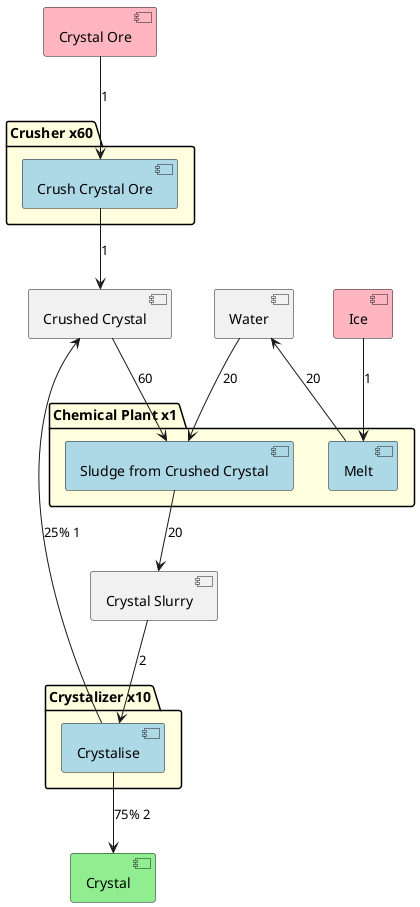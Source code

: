 @startuml

hide methods
hide fields
hide circle

[Crystal Ore] as CO #lightpink
[Crushed Crystal] as CCr
[Crystal Slurry] as CS
[Ice] as I #lightpink
[Water] as W

[Crystal] as C #lightgreen

package "Chemical Plant x1" #lightyellow {
[Sludge from Crushed Crystal] as SCS #lightblue
[Melt] as Me #lightblue
}

package "Crusher x60" #lightyellow {
[Crush Crystal Ore] as Cr #lightblue
}

package "Crystalizer x10" #lightyellow {
[Crystalise] as CCF #lightblue
}


CO --> Cr : 1
Cr --> CCr : 1
CCr --> SCS : 60
I --> Me : 1
Me --> W : 20
W --> SCS : 20
SCS --> CS : 20
CS --> CCF : 2
CCF --> C : 75% 2
CCF --> CCr : 25% 1





@enduml